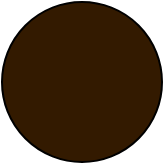 <mxfile version="22.0.2" type="device" pages="2">
  <diagram name="BlackStone" id="JD1gxj-vs8g3eRGeA6m5">
    <mxGraphModel dx="2046" dy="1168" grid="1" gridSize="10" guides="1" tooltips="1" connect="1" arrows="1" fold="1" page="1" pageScale="1" pageWidth="850" pageHeight="1100" math="0" shadow="0">
      <root>
        <mxCell id="0" />
        <mxCell id="1" parent="0" />
        <mxCell id="_HqyLRQ5e8_8-m_bWvCM-1" value="" style="ellipse;whiteSpace=wrap;html=1;aspect=fixed;gradientColor=none;gradientDirection=radial;fillColor=#331A00;" vertex="1" parent="1">
          <mxGeometry x="320" y="480" width="80" height="80" as="geometry" />
        </mxCell>
      </root>
    </mxGraphModel>
  </diagram>
  <diagram name="WhiteStone" id="vMNu_J95Fe0BNFzg7IQn">
    <mxGraphModel dx="2046" dy="1168" grid="1" gridSize="10" guides="1" tooltips="1" connect="1" arrows="1" fold="1" page="1" pageScale="1" pageWidth="850" pageHeight="1100" math="0" shadow="0">
      <root>
        <mxCell id="2QjYasxwJIHFQyAoMR9X-0" />
        <mxCell id="2QjYasxwJIHFQyAoMR9X-1" parent="2QjYasxwJIHFQyAoMR9X-0" />
        <mxCell id="2QjYasxwJIHFQyAoMR9X-2" value="" style="ellipse;whiteSpace=wrap;html=1;aspect=fixed;gradientColor=none;gradientDirection=radial;fillColor=#FFF2CC;strokeColor=#E3D7B6;" vertex="1" parent="2QjYasxwJIHFQyAoMR9X-1">
          <mxGeometry x="320" y="480" width="80" height="80" as="geometry" />
        </mxCell>
      </root>
    </mxGraphModel>
  </diagram>
</mxfile>
